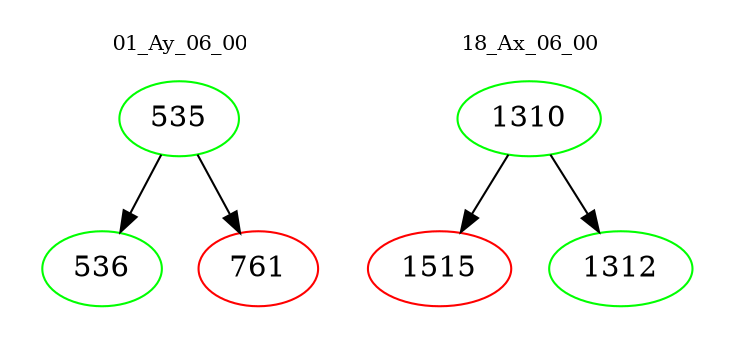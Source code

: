 digraph{
subgraph cluster_0 {
color = white
label = "01_Ay_06_00";
fontsize=10;
T0_535 [label="535", color="green"]
T0_535 -> T0_536 [color="black"]
T0_536 [label="536", color="green"]
T0_535 -> T0_761 [color="black"]
T0_761 [label="761", color="red"]
}
subgraph cluster_1 {
color = white
label = "18_Ax_06_00";
fontsize=10;
T1_1310 [label="1310", color="green"]
T1_1310 -> T1_1515 [color="black"]
T1_1515 [label="1515", color="red"]
T1_1310 -> T1_1312 [color="black"]
T1_1312 [label="1312", color="green"]
}
}
